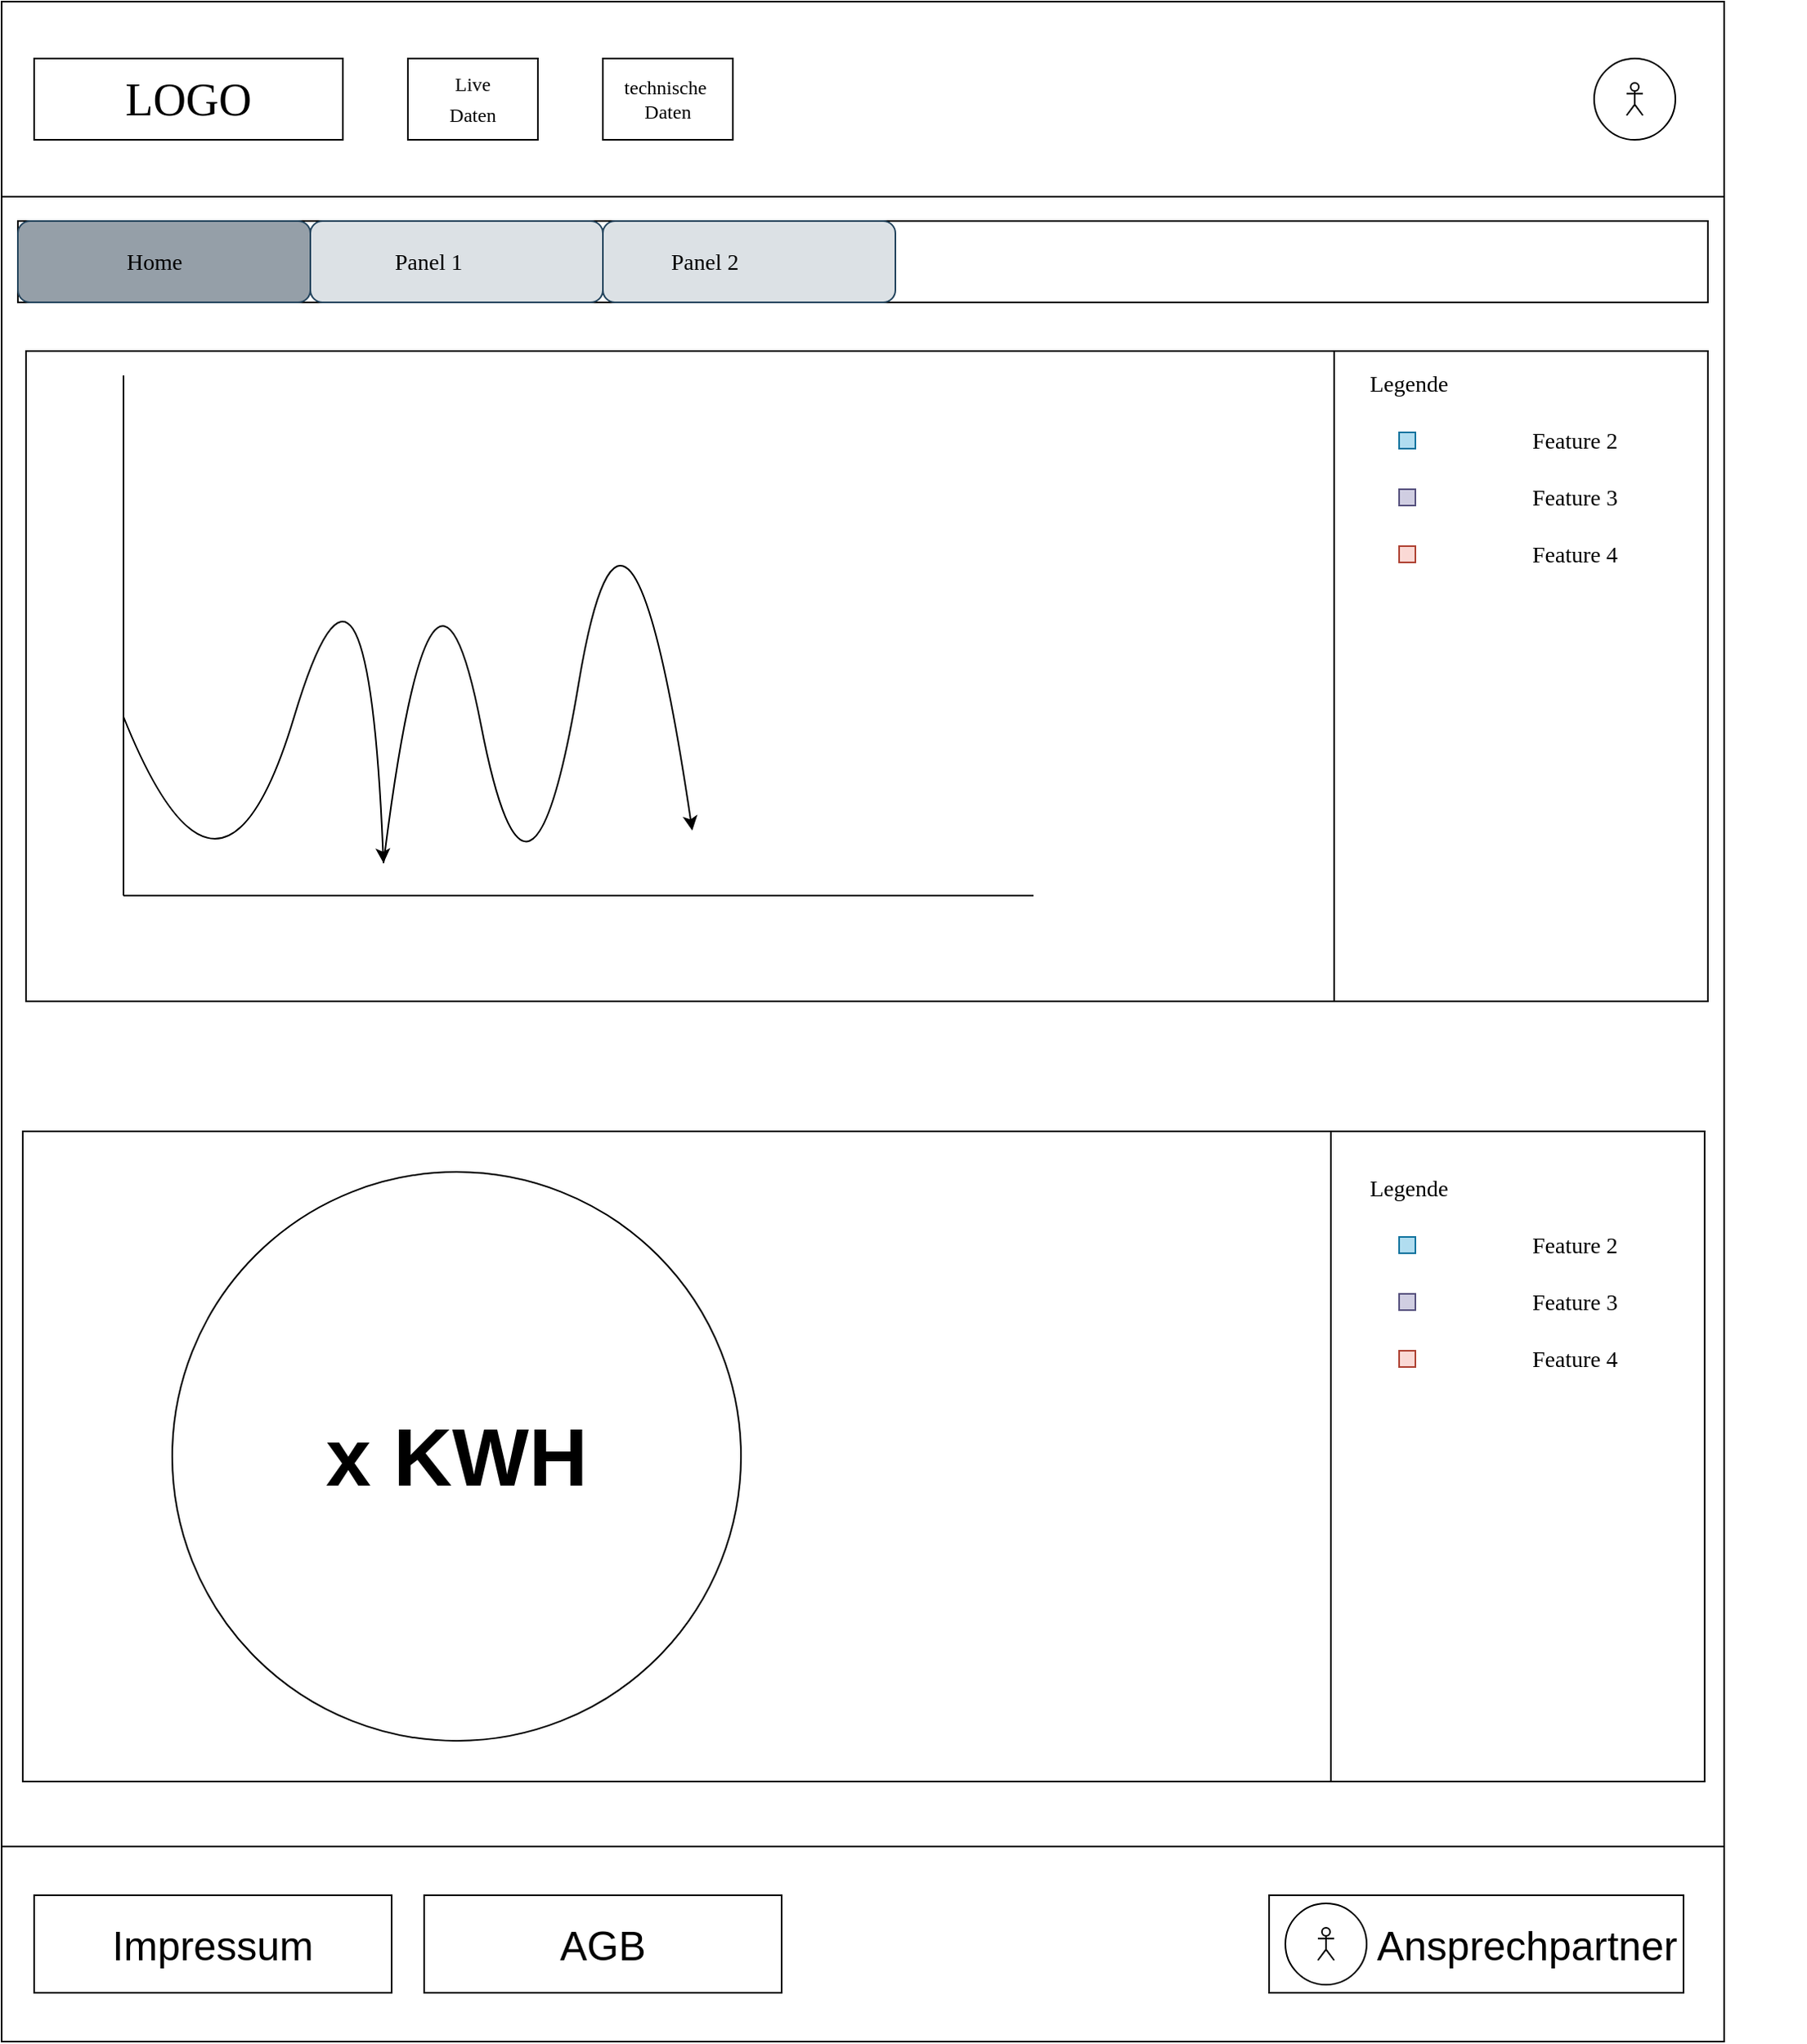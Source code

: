 <mxfile version="24.7.8">
  <diagram name="Page-1" id="03018318-947c-dd8e-b7a3-06fadd420f32">
    <mxGraphModel dx="2194" dy="1217" grid="1" gridSize="10" guides="1" tooltips="1" connect="1" arrows="1" fold="1" page="1" pageScale="1" pageWidth="1100" pageHeight="850" background="#ffffff" math="0" shadow="0">
      <root>
        <mxCell id="0" />
        <mxCell id="1" parent="0" />
        <mxCell id="677b7b8949515195-1" value="" style="whiteSpace=wrap;html=1;rounded=0;shadow=0;labelBackgroundColor=none;strokeColor=#000000;strokeWidth=1;fillColor=none;fontFamily=Verdana;fontSize=12;fontColor=#000000;align=center;comic=0;" parent="1" vertex="1">
          <mxGeometry x="20" y="25" width="1060" height="1255" as="geometry" />
        </mxCell>
        <mxCell id="677b7b8949515195-2" value="LOGO" style="whiteSpace=wrap;html=1;rounded=0;shadow=0;labelBackgroundColor=none;strokeWidth=1;fontFamily=Verdana;fontSize=28;align=center;comic=0;" parent="1" vertex="1">
          <mxGeometry x="40" y="60" width="190" height="50" as="geometry" />
        </mxCell>
        <mxCell id="677b7b8949515195-9" value="" style="line;strokeWidth=1;html=1;rounded=0;shadow=0;labelBackgroundColor=none;fillColor=none;fontFamily=Verdana;fontSize=14;fontColor=#000000;align=center;comic=0;" parent="1" vertex="1">
          <mxGeometry x="20" y="140" width="1060" height="10" as="geometry" />
        </mxCell>
        <mxCell id="677b7b8949515195-10" value="" style="whiteSpace=wrap;html=1;rounded=0;shadow=0;labelBackgroundColor=none;strokeWidth=1;fontFamily=Verdana;fontSize=12;align=center;comic=0;imageAspect=1;glass=0;" parent="1" vertex="1">
          <mxGeometry x="30" y="160" width="1040" height="50" as="geometry" />
        </mxCell>
        <mxCell id="677b7b8949515195-25" value="" style="whiteSpace=wrap;html=1;rounded=0;shadow=0;labelBackgroundColor=none;strokeWidth=1;fillColor=none;fontFamily=Verdana;fontSize=12;align=center;comic=0;" parent="1" vertex="1">
          <mxGeometry x="840" y="240" width="230" height="400" as="geometry" />
        </mxCell>
        <mxCell id="677b7b8949515195-44" value="Legende" style="text;html=1;points=[];align=left;verticalAlign=top;spacingTop=-4;fontSize=14;fontFamily=Verdana" parent="1" vertex="1">
          <mxGeometry x="860" y="250" width="170" height="20" as="geometry" />
        </mxCell>
        <mxCell id="677b7b8949515195-45" value="Feature 2" style="text;html=1;points=[];align=left;verticalAlign=top;spacingTop=-4;fontSize=14;fontFamily=Verdana" parent="1" vertex="1">
          <mxGeometry x="960" y="285" width="170" height="20" as="geometry" />
        </mxCell>
        <mxCell id="677b7b8949515195-46" value="Feature 3" style="text;html=1;points=[];align=left;verticalAlign=top;spacingTop=-4;fontSize=14;fontFamily=Verdana" parent="1" vertex="1">
          <mxGeometry x="960" y="320" width="170" height="20" as="geometry" />
        </mxCell>
        <mxCell id="677b7b8949515195-47" value="Feature 4" style="text;html=1;points=[];align=left;verticalAlign=top;spacingTop=-4;fontSize=14;fontFamily=Verdana" parent="1" vertex="1">
          <mxGeometry x="960" y="355" width="170" height="20" as="geometry" />
        </mxCell>
        <mxCell id="YfUJsYa7JWNBY5BSQh2_-1" value="&lt;font style=&quot;font-size: 12px;&quot;&gt;Live&lt;/font&gt;&lt;div style=&quot;font-size: 12px;&quot;&gt;&lt;font style=&quot;font-size: 12px;&quot;&gt;Daten&lt;/font&gt;&lt;/div&gt;&lt;div style=&quot;font-size: 12px;&quot;&gt;&lt;font style=&quot;font-size: 12px;&quot;&gt;&lt;br&gt;&lt;/font&gt;&lt;/div&gt;" style="whiteSpace=wrap;html=1;rounded=0;shadow=0;labelBackgroundColor=none;strokeWidth=1;fontFamily=Verdana;fontSize=28;align=center;comic=0;jiggle=1;" vertex="1" parent="1">
          <mxGeometry x="270" y="60" width="80" height="50" as="geometry" />
        </mxCell>
        <mxCell id="YfUJsYa7JWNBY5BSQh2_-2" value="&lt;div style=&quot;font-size: 12px;&quot;&gt;&lt;font style=&quot;font-size: 12px;&quot;&gt;technische&amp;nbsp;&lt;/font&gt;&lt;/div&gt;&lt;div style=&quot;font-size: 12px;&quot;&gt;&lt;font style=&quot;font-size: 12px;&quot;&gt;Daten&lt;/font&gt;&lt;/div&gt;" style="whiteSpace=wrap;html=1;rounded=0;shadow=0;labelBackgroundColor=none;strokeWidth=1;fontFamily=Verdana;fontSize=28;align=center;comic=0;" vertex="1" parent="1">
          <mxGeometry x="390" y="60" width="80" height="50" as="geometry" />
        </mxCell>
        <mxCell id="YfUJsYa7JWNBY5BSQh2_-4" value="" style="whiteSpace=wrap;html=1;rounded=0;shadow=0;labelBackgroundColor=none;strokeWidth=1;fillColor=#b1ddf0;fontFamily=Verdana;fontSize=12;align=center;comic=0;strokeColor=#10739e;" vertex="1" parent="1">
          <mxGeometry x="880" y="290" width="10" height="10" as="geometry" />
        </mxCell>
        <mxCell id="YfUJsYa7JWNBY5BSQh2_-5" value="" style="whiteSpace=wrap;html=1;rounded=0;shadow=0;labelBackgroundColor=none;strokeWidth=1;fillColor=#d0cee2;fontFamily=Verdana;fontSize=12;align=center;comic=0;strokeColor=#56517e;" vertex="1" parent="1">
          <mxGeometry x="880" y="325" width="10" height="10" as="geometry" />
        </mxCell>
        <mxCell id="YfUJsYa7JWNBY5BSQh2_-6" value="" style="whiteSpace=wrap;html=1;rounded=0;shadow=0;labelBackgroundColor=none;strokeWidth=1;fillColor=#fad9d5;fontFamily=Verdana;fontSize=12;align=center;comic=0;strokeColor=#ae4132;" vertex="1" parent="1">
          <mxGeometry x="880" y="360" width="10" height="10" as="geometry" />
        </mxCell>
        <mxCell id="YfUJsYa7JWNBY5BSQh2_-7" value="" style="rounded=0;whiteSpace=wrap;html=1;fillColor=default;" vertex="1" parent="1">
          <mxGeometry x="35" y="240" width="805" height="400" as="geometry" />
        </mxCell>
        <mxCell id="YfUJsYa7JWNBY5BSQh2_-8" value="" style="rounded=1;whiteSpace=wrap;html=1;fillColor=#959FA8;strokeColor=#23445d;" vertex="1" parent="1">
          <mxGeometry x="30" y="160" width="180" height="50" as="geometry" />
        </mxCell>
        <mxCell id="677b7b8949515195-11" value="Home" style="text;html=1;points=[];align=left;verticalAlign=top;spacingTop=-4;fontSize=14;fontFamily=Verdana" parent="1" vertex="1">
          <mxGeometry x="95" y="175" width="60" height="20" as="geometry" />
        </mxCell>
        <mxCell id="YfUJsYa7JWNBY5BSQh2_-10" value="" style="rounded=1;whiteSpace=wrap;html=1;fillColor=#dce1e5;strokeColor=#23445d;" vertex="1" parent="1">
          <mxGeometry x="210" y="160" width="180" height="50" as="geometry" />
        </mxCell>
        <mxCell id="677b7b8949515195-12" value="Panel 1" style="text;html=1;points=[];align=left;verticalAlign=top;spacingTop=-4;fontSize=14;fontFamily=Verdana" parent="1" vertex="1">
          <mxGeometry x="260" y="175" width="60" height="20" as="geometry" />
        </mxCell>
        <mxCell id="YfUJsYa7JWNBY5BSQh2_-11" value="" style="rounded=1;whiteSpace=wrap;html=1;fillColor=#dce1e5;strokeColor=#23445d;" vertex="1" parent="1">
          <mxGeometry x="390" y="160" width="180" height="50" as="geometry" />
        </mxCell>
        <mxCell id="677b7b8949515195-14" value="Panel 2" style="text;html=1;points=[];align=left;verticalAlign=top;spacingTop=-4;fontSize=14;fontFamily=Verdana" parent="1" vertex="1">
          <mxGeometry x="430" y="175" width="60" height="20" as="geometry" />
        </mxCell>
        <mxCell id="YfUJsYa7JWNBY5BSQh2_-15" value="" style="endArrow=none;html=1;rounded=0;" edge="1" parent="1">
          <mxGeometry width="50" height="50" relative="1" as="geometry">
            <mxPoint x="95" y="255" as="sourcePoint" />
            <mxPoint x="95" y="575" as="targetPoint" />
          </mxGeometry>
        </mxCell>
        <mxCell id="YfUJsYa7JWNBY5BSQh2_-16" value="" style="endArrow=none;html=1;rounded=0;" edge="1" parent="1">
          <mxGeometry width="50" height="50" relative="1" as="geometry">
            <mxPoint x="95" y="575" as="sourcePoint" />
            <mxPoint x="655" y="575" as="targetPoint" />
          </mxGeometry>
        </mxCell>
        <mxCell id="YfUJsYa7JWNBY5BSQh2_-20" value="" style="curved=1;endArrow=classic;html=1;rounded=0;" edge="1" parent="1">
          <mxGeometry width="50" height="50" relative="1" as="geometry">
            <mxPoint x="95" y="465" as="sourcePoint" />
            <mxPoint x="255" y="555" as="targetPoint" />
            <Array as="points">
              <mxPoint x="155" y="615" />
              <mxPoint x="245" y="315" />
            </Array>
          </mxGeometry>
        </mxCell>
        <mxCell id="YfUJsYa7JWNBY5BSQh2_-21" value="" style="curved=1;endArrow=classic;html=1;rounded=0;startFill=1;" edge="1" parent="1">
          <mxGeometry width="50" height="50" relative="1" as="geometry">
            <mxPoint x="255" y="555" as="sourcePoint" />
            <mxPoint x="445" y="535" as="targetPoint" />
            <Array as="points">
              <mxPoint x="285" y="315" />
              <mxPoint x="345" y="625" />
              <mxPoint x="405" y="265" />
            </Array>
          </mxGeometry>
        </mxCell>
        <mxCell id="YfUJsYa7JWNBY5BSQh2_-22" value="" style="whiteSpace=wrap;html=1;rounded=0;shadow=0;labelBackgroundColor=none;strokeWidth=1;fillColor=none;fontFamily=Verdana;fontSize=12;align=center;comic=0;" vertex="1" parent="1">
          <mxGeometry x="838" y="720" width="230" height="400" as="geometry" />
        </mxCell>
        <mxCell id="YfUJsYa7JWNBY5BSQh2_-23" value="" style="rounded=0;whiteSpace=wrap;html=1;fillColor=default;" vertex="1" parent="1">
          <mxGeometry x="33" y="720" width="805" height="400" as="geometry" />
        </mxCell>
        <mxCell id="YfUJsYa7JWNBY5BSQh2_-24" value="&lt;font style=&quot;font-size: 50px;&quot;&gt;&lt;b&gt;x KWH&lt;/b&gt;&lt;/font&gt;" style="ellipse;whiteSpace=wrap;html=1;aspect=fixed;" vertex="1" parent="1">
          <mxGeometry x="125" y="745" width="350" height="350" as="geometry" />
        </mxCell>
        <mxCell id="YfUJsYa7JWNBY5BSQh2_-27" value="Legende" style="text;html=1;points=[];align=left;verticalAlign=top;spacingTop=-4;fontSize=14;fontFamily=Verdana" vertex="1" parent="1">
          <mxGeometry x="860" y="745" width="170" height="20" as="geometry" />
        </mxCell>
        <mxCell id="YfUJsYa7JWNBY5BSQh2_-28" value="Feature 2" style="text;html=1;points=[];align=left;verticalAlign=top;spacingTop=-4;fontSize=14;fontFamily=Verdana" vertex="1" parent="1">
          <mxGeometry x="960" y="780" width="170" height="20" as="geometry" />
        </mxCell>
        <mxCell id="YfUJsYa7JWNBY5BSQh2_-29" value="Feature 3" style="text;html=1;points=[];align=left;verticalAlign=top;spacingTop=-4;fontSize=14;fontFamily=Verdana" vertex="1" parent="1">
          <mxGeometry x="960" y="815" width="170" height="20" as="geometry" />
        </mxCell>
        <mxCell id="YfUJsYa7JWNBY5BSQh2_-30" value="Feature 4" style="text;html=1;points=[];align=left;verticalAlign=top;spacingTop=-4;fontSize=14;fontFamily=Verdana" vertex="1" parent="1">
          <mxGeometry x="960" y="850" width="170" height="20" as="geometry" />
        </mxCell>
        <mxCell id="YfUJsYa7JWNBY5BSQh2_-31" value="" style="whiteSpace=wrap;html=1;rounded=0;shadow=0;labelBackgroundColor=none;strokeWidth=1;fillColor=#b1ddf0;fontFamily=Verdana;fontSize=12;align=center;comic=0;strokeColor=#10739e;" vertex="1" parent="1">
          <mxGeometry x="880" y="785" width="10" height="10" as="geometry" />
        </mxCell>
        <mxCell id="YfUJsYa7JWNBY5BSQh2_-32" value="" style="whiteSpace=wrap;html=1;rounded=0;shadow=0;labelBackgroundColor=none;strokeWidth=1;fillColor=#d0cee2;fontFamily=Verdana;fontSize=12;align=center;comic=0;strokeColor=#56517e;" vertex="1" parent="1">
          <mxGeometry x="880" y="820" width="10" height="10" as="geometry" />
        </mxCell>
        <mxCell id="YfUJsYa7JWNBY5BSQh2_-33" value="" style="whiteSpace=wrap;html=1;rounded=0;shadow=0;labelBackgroundColor=none;strokeWidth=1;fillColor=#fad9d5;fontFamily=Verdana;fontSize=12;align=center;comic=0;strokeColor=#ae4132;" vertex="1" parent="1">
          <mxGeometry x="880" y="855" width="10" height="10" as="geometry" />
        </mxCell>
        <mxCell id="YfUJsYa7JWNBY5BSQh2_-35" value="" style="ellipse;whiteSpace=wrap;html=1;aspect=fixed;" vertex="1" parent="1">
          <mxGeometry x="1000" y="60" width="50" height="50" as="geometry" />
        </mxCell>
        <mxCell id="YfUJsYa7JWNBY5BSQh2_-36" value="" style="shape=umlActor;verticalLabelPosition=bottom;verticalAlign=top;html=1;outlineConnect=0;" vertex="1" parent="1">
          <mxGeometry x="1020" y="75" width="10" height="20" as="geometry" />
        </mxCell>
        <mxCell id="YfUJsYa7JWNBY5BSQh2_-38" value="" style="rounded=0;whiteSpace=wrap;html=1;" vertex="1" parent="1">
          <mxGeometry x="20" y="1160" width="1060" height="120" as="geometry" />
        </mxCell>
        <mxCell id="YfUJsYa7JWNBY5BSQh2_-39" value="&lt;font style=&quot;font-size: 25px;&quot;&gt;Impressum&lt;/font&gt;" style="rounded=0;whiteSpace=wrap;html=1;" vertex="1" parent="1">
          <mxGeometry x="40" y="1190" width="220" height="60" as="geometry" />
        </mxCell>
        <mxCell id="YfUJsYa7JWNBY5BSQh2_-40" value="&lt;font style=&quot;font-size: 25px;&quot;&gt;AGB&lt;/font&gt;" style="rounded=0;whiteSpace=wrap;html=1;" vertex="1" parent="1">
          <mxGeometry x="280" y="1190" width="220" height="60" as="geometry" />
        </mxCell>
        <mxCell id="YfUJsYa7JWNBY5BSQh2_-43" value="&lt;font style=&quot;font-size: 25px;&quot;&gt;&amp;nbsp; &amp;nbsp; &amp;nbsp; &amp;nbsp; &amp;nbsp;Ansprechpartner&lt;/font&gt;" style="rounded=0;whiteSpace=wrap;html=1;" vertex="1" parent="1">
          <mxGeometry x="800" y="1190" width="255" height="60" as="geometry" />
        </mxCell>
        <mxCell id="YfUJsYa7JWNBY5BSQh2_-44" value="" style="ellipse;whiteSpace=wrap;html=1;aspect=fixed;" vertex="1" parent="1">
          <mxGeometry x="810" y="1195" width="50" height="50" as="geometry" />
        </mxCell>
        <mxCell id="YfUJsYa7JWNBY5BSQh2_-45" value="" style="shape=umlActor;verticalLabelPosition=bottom;verticalAlign=top;html=1;outlineConnect=0;" vertex="1" parent="1">
          <mxGeometry x="830" y="1210" width="10" height="20" as="geometry" />
        </mxCell>
      </root>
    </mxGraphModel>
  </diagram>
</mxfile>
